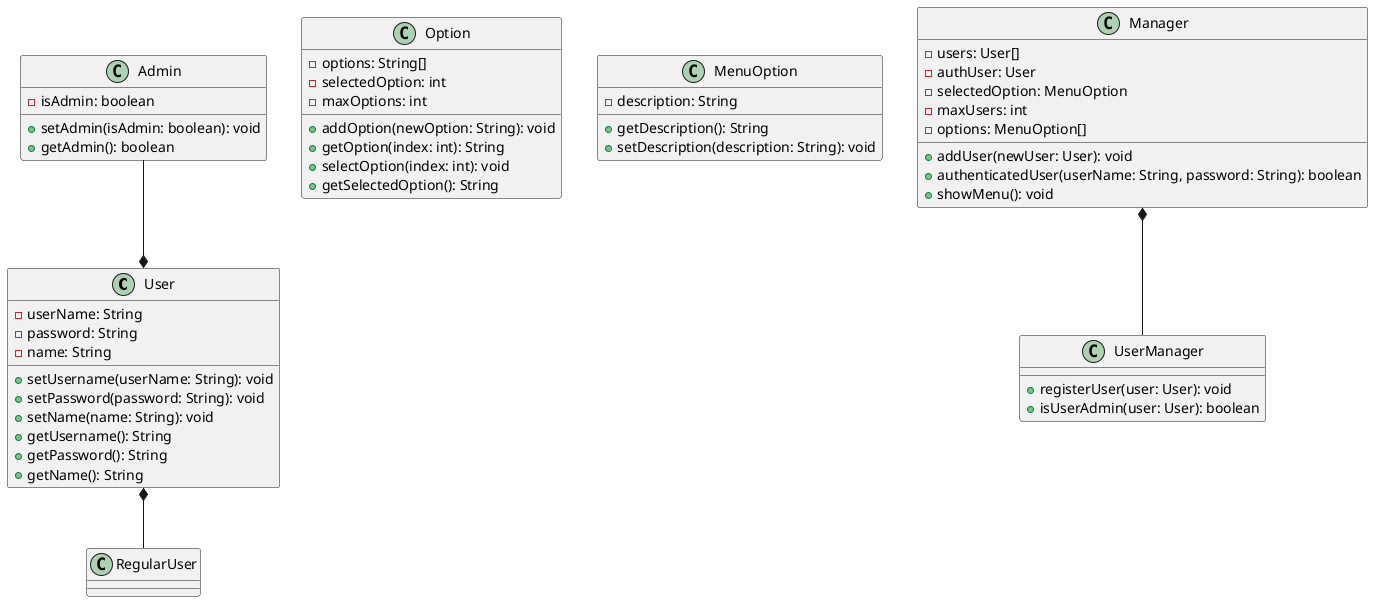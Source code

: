 @startuml
class User{
    - userName: String
    - password: String
    - name: String
    + setUsername(userName: String): void
    + setPassword(password: String): void
    + setName(name: String): void
    + getUsername(): String
    + getPassword(): String
    + getName(): String
}
class Admin{
    - isAdmin: boolean
    + setAdmin(isAdmin: boolean): void
    + getAdmin(): boolean
}
class RegularUser{}
class Option{
    - options: String[]
    - selectedOption: int
    - maxOptions: int
    + addOption(newOption: String): void
    + getOption(index: int): String
    + selectOption(index: int): void
    + getSelectedOption(): String
}
class MenuOption{
    - description: String
    + getDescription(): String
    + setDescription(description: String): void
}
class Manager{
    - users: User[]
    - authUser: User
    - selectedOption: MenuOption
    - maxUsers: int
    - options: MenuOption[]
    + addUser(newUser: User): void
    + authenticatedUser(userName: String, password: String): boolean
    + showMenu(): void
}
class UserManager{
    + registerUser(user: User): void
    + isUserAdmin(user: User): boolean
}

User *-- RegularUser
Manager *-- UserManager
Admin --* User
@enduml